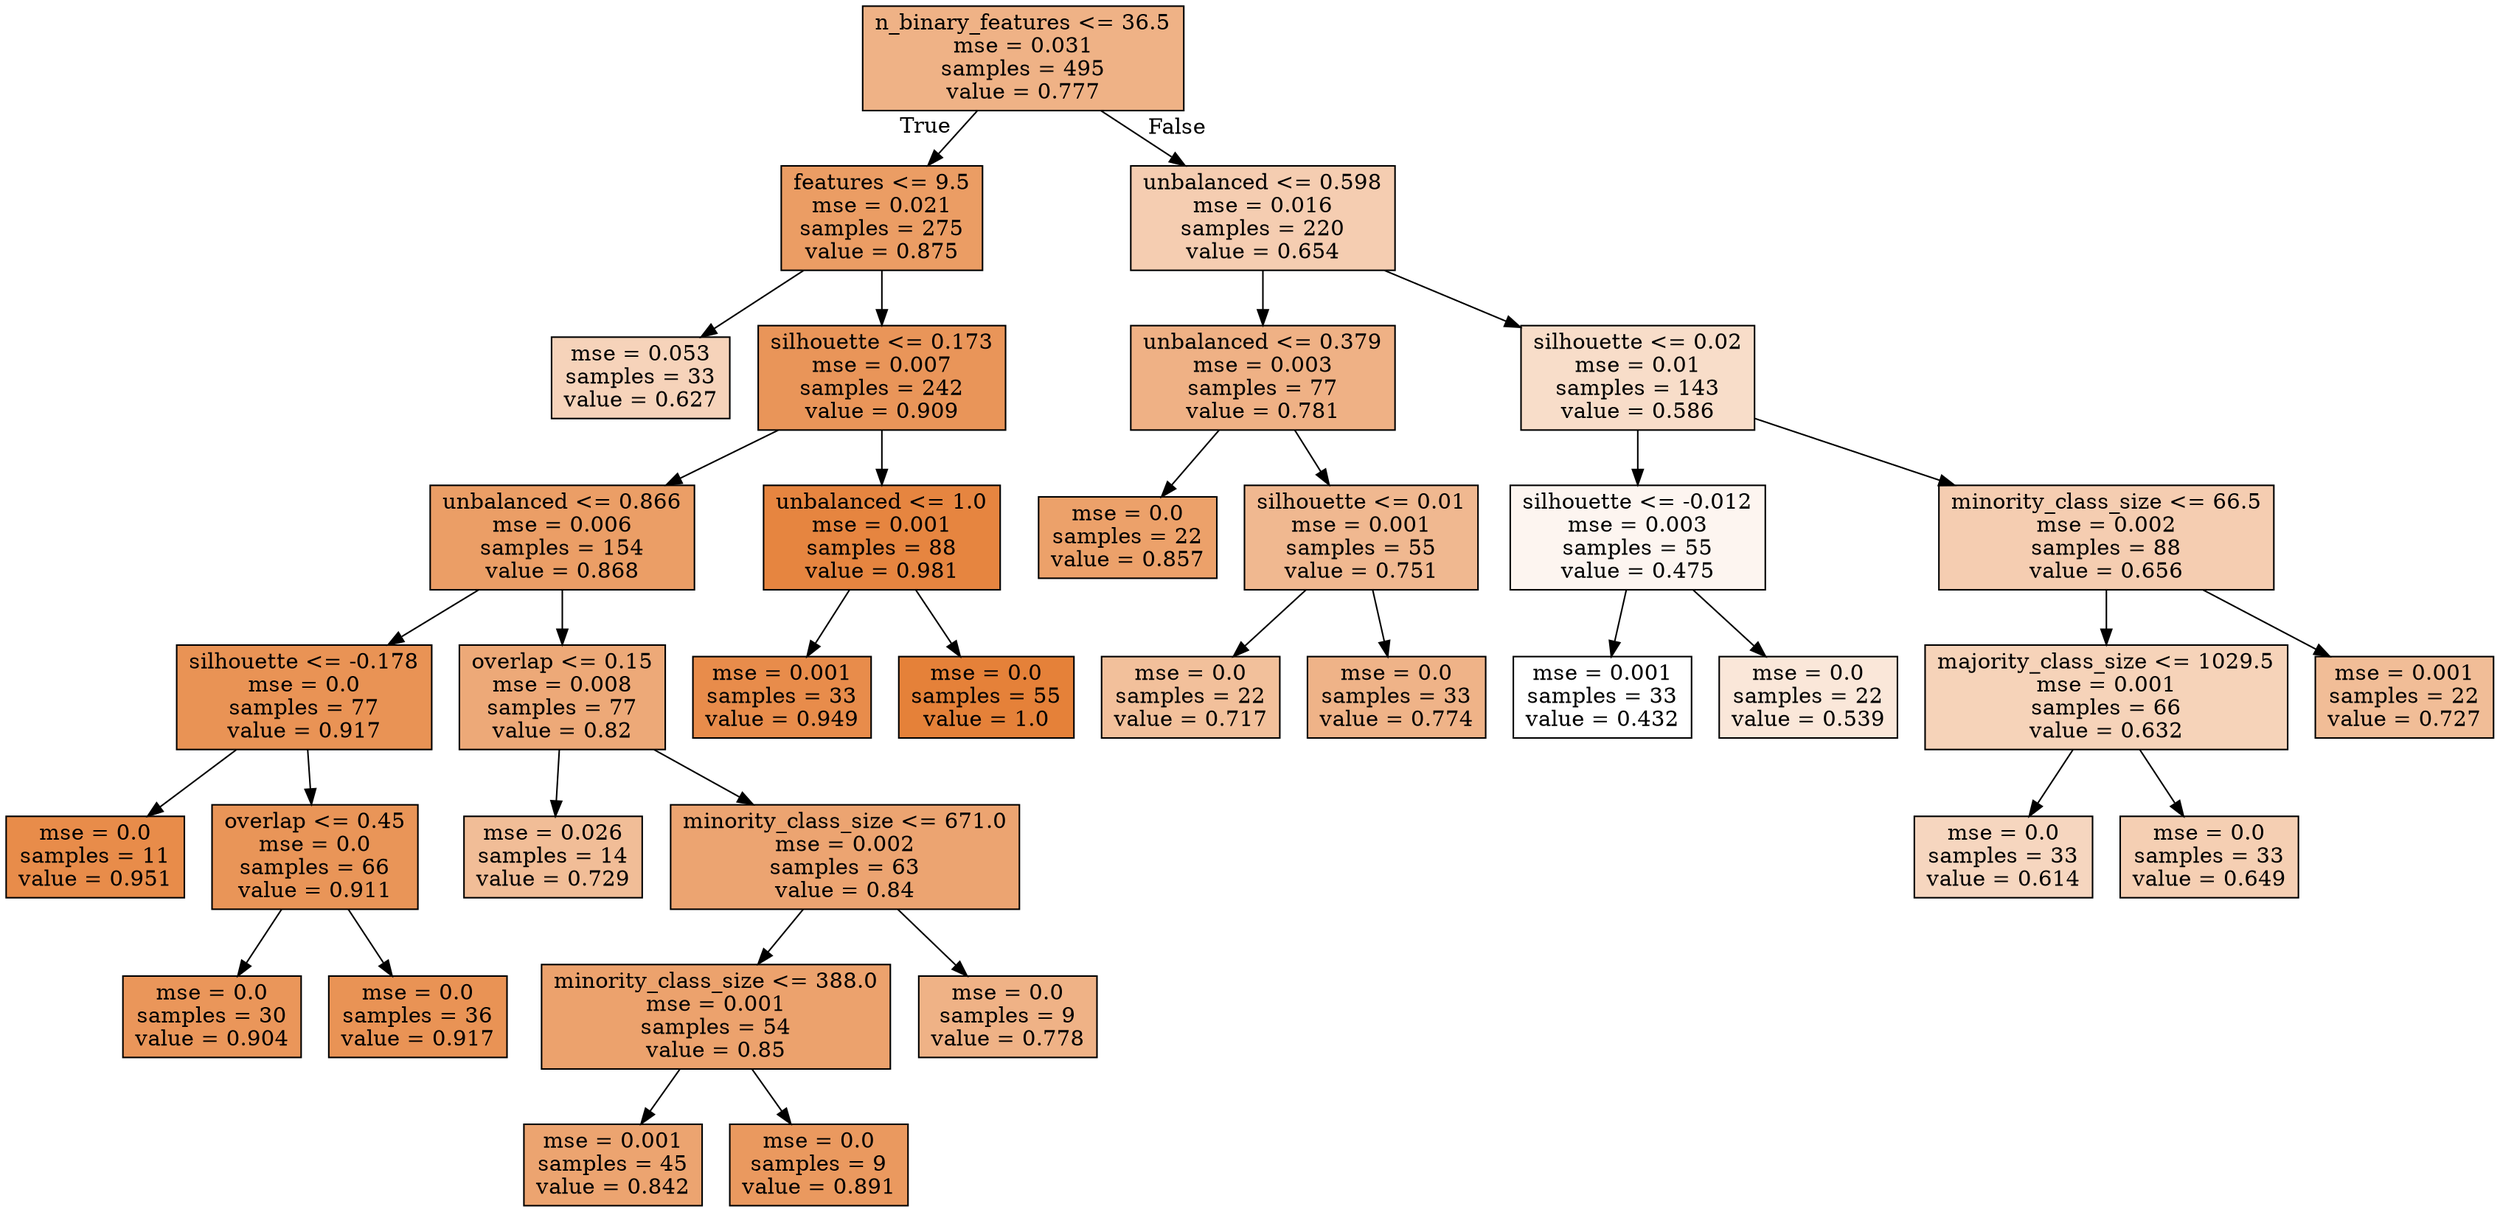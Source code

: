 digraph Tree {
node [shape=box, style="filled", color="black"] ;
0 [label="n_binary_features <= 36.5\nmse = 0.031\nsamples = 495\nvalue = 0.777", fillcolor="#e581399b"] ;
1 [label="features <= 9.5\nmse = 0.021\nsamples = 275\nvalue = 0.875", fillcolor="#e58139c7"] ;
0 -> 1 [labeldistance=2.5, labelangle=45, headlabel="True"] ;
2 [label="mse = 0.053\nsamples = 33\nvalue = 0.627", fillcolor="#e5813958"] ;
1 -> 2 ;
3 [label="silhouette <= 0.173\nmse = 0.007\nsamples = 242\nvalue = 0.909", fillcolor="#e58139d6"] ;
1 -> 3 ;
4 [label="unbalanced <= 0.866\nmse = 0.006\nsamples = 154\nvalue = 0.868", fillcolor="#e58139c4"] ;
3 -> 4 ;
5 [label="silhouette <= -0.178\nmse = 0.0\nsamples = 77\nvalue = 0.917", fillcolor="#e58139da"] ;
4 -> 5 ;
6 [label="mse = 0.0\nsamples = 11\nvalue = 0.951", fillcolor="#e58139e9"] ;
5 -> 6 ;
7 [label="overlap <= 0.45\nmse = 0.0\nsamples = 66\nvalue = 0.911", fillcolor="#e58139d7"] ;
5 -> 7 ;
8 [label="mse = 0.0\nsamples = 30\nvalue = 0.904", fillcolor="#e58139d4"] ;
7 -> 8 ;
9 [label="mse = 0.0\nsamples = 36\nvalue = 0.917", fillcolor="#e58139da"] ;
7 -> 9 ;
10 [label="overlap <= 0.15\nmse = 0.008\nsamples = 77\nvalue = 0.82", fillcolor="#e58139ae"] ;
4 -> 10 ;
11 [label="mse = 0.026\nsamples = 14\nvalue = 0.729", fillcolor="#e5813985"] ;
10 -> 11 ;
12 [label="minority_class_size <= 671.0\nmse = 0.002\nsamples = 63\nvalue = 0.84", fillcolor="#e58139b7"] ;
10 -> 12 ;
13 [label="minority_class_size <= 388.0\nmse = 0.001\nsamples = 54\nvalue = 0.85", fillcolor="#e58139bc"] ;
12 -> 13 ;
14 [label="mse = 0.001\nsamples = 45\nvalue = 0.842", fillcolor="#e58139b8"] ;
13 -> 14 ;
15 [label="mse = 0.0\nsamples = 9\nvalue = 0.891", fillcolor="#e58139ce"] ;
13 -> 15 ;
16 [label="mse = 0.0\nsamples = 9\nvalue = 0.778", fillcolor="#e581399b"] ;
12 -> 16 ;
17 [label="unbalanced <= 1.0\nmse = 0.001\nsamples = 88\nvalue = 0.981", fillcolor="#e58139f6"] ;
3 -> 17 ;
18 [label="mse = 0.001\nsamples = 33\nvalue = 0.949", fillcolor="#e58139e8"] ;
17 -> 18 ;
19 [label="mse = 0.0\nsamples = 55\nvalue = 1.0", fillcolor="#e58139ff"] ;
17 -> 19 ;
20 [label="unbalanced <= 0.598\nmse = 0.016\nsamples = 220\nvalue = 0.654", fillcolor="#e5813964"] ;
0 -> 20 [labeldistance=2.5, labelangle=-45, headlabel="False"] ;
21 [label="unbalanced <= 0.379\nmse = 0.003\nsamples = 77\nvalue = 0.781", fillcolor="#e581399d"] ;
20 -> 21 ;
22 [label="mse = 0.0\nsamples = 22\nvalue = 0.857", fillcolor="#e58139bf"] ;
21 -> 22 ;
23 [label="silhouette <= 0.01\nmse = 0.001\nsamples = 55\nvalue = 0.751", fillcolor="#e581398f"] ;
21 -> 23 ;
24 [label="mse = 0.0\nsamples = 22\nvalue = 0.717", fillcolor="#e5813980"] ;
23 -> 24 ;
25 [label="mse = 0.0\nsamples = 33\nvalue = 0.774", fillcolor="#e5813999"] ;
23 -> 25 ;
26 [label="silhouette <= 0.02\nmse = 0.01\nsamples = 143\nvalue = 0.586", fillcolor="#e5813945"] ;
20 -> 26 ;
27 [label="silhouette <= -0.012\nmse = 0.003\nsamples = 55\nvalue = 0.475", fillcolor="#e5813913"] ;
26 -> 27 ;
28 [label="mse = 0.001\nsamples = 33\nvalue = 0.432", fillcolor="#e5813900"] ;
27 -> 28 ;
29 [label="mse = 0.0\nsamples = 22\nvalue = 0.539", fillcolor="#e5813930"] ;
27 -> 29 ;
30 [label="minority_class_size <= 66.5\nmse = 0.002\nsamples = 88\nvalue = 0.656", fillcolor="#e5813964"] ;
26 -> 30 ;
31 [label="majority_class_size <= 1029.5\nmse = 0.001\nsamples = 66\nvalue = 0.632", fillcolor="#e5813959"] ;
30 -> 31 ;
32 [label="mse = 0.0\nsamples = 33\nvalue = 0.614", fillcolor="#e5813952"] ;
31 -> 32 ;
33 [label="mse = 0.0\nsamples = 33\nvalue = 0.649", fillcolor="#e5813961"] ;
31 -> 33 ;
34 [label="mse = 0.001\nsamples = 22\nvalue = 0.727", fillcolor="#e5813985"] ;
30 -> 34 ;
}